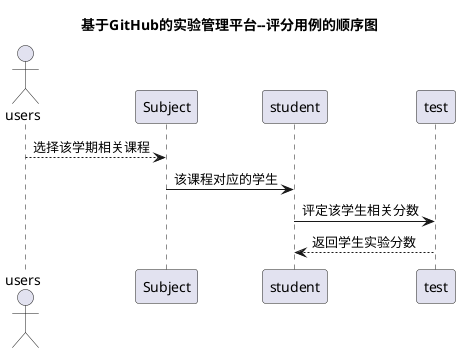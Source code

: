 @startuml
title 基于GitHub的实验管理平台--评分用例的顺序图
actor users
users-->Subject:选择该学期相关课程
Subject -> student:该课程对应的学生
student -> test:评定该学生相关分数


test-->student:返回学生实验分数
@endum